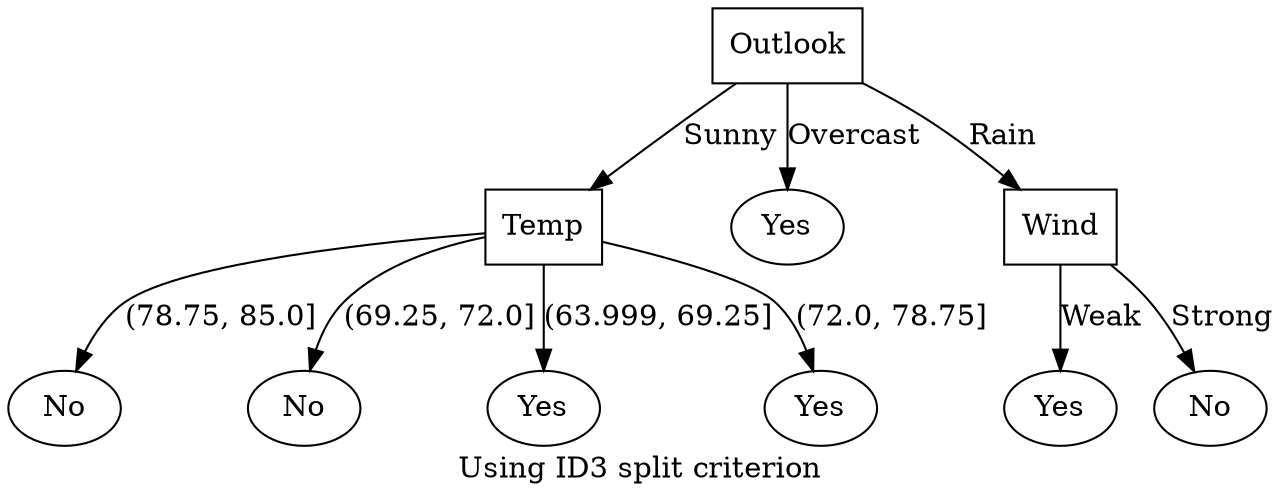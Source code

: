 // Graphic representation of the resulting decision tree
digraph {
	label="Using ID3 split criterion"
	"351512b0-2394-45d8-bea6-b532f2a3ce3c" [label=Outlook shape=box]
	"3f67b740-f429-4425-b7aa-2052d573ede2" [label=Temp shape=box]
	"351512b0-2394-45d8-bea6-b532f2a3ce3c" -> "3f67b740-f429-4425-b7aa-2052d573ede2" [label=Sunny]
	"0c35a629-0911-4447-96c1-e6b2e3460a51" [label=No shape=ellipse]
	"3f67b740-f429-4425-b7aa-2052d573ede2" -> "0c35a629-0911-4447-96c1-e6b2e3460a51" [label="(78.75, 85.0]"]
	"2354e325-a3ba-4b9a-b80d-3a5f3d7e611c" [label=No shape=ellipse]
	"3f67b740-f429-4425-b7aa-2052d573ede2" -> "2354e325-a3ba-4b9a-b80d-3a5f3d7e611c" [label="(69.25, 72.0]"]
	"865f0034-b708-44d0-bc87-faf6dd32e8ef" [label=Yes shape=ellipse]
	"3f67b740-f429-4425-b7aa-2052d573ede2" -> "865f0034-b708-44d0-bc87-faf6dd32e8ef" [label="(63.999, 69.25]"]
	"e56314eb-5295-4e73-9493-22d3137f87e4" [label=Yes shape=ellipse]
	"3f67b740-f429-4425-b7aa-2052d573ede2" -> "e56314eb-5295-4e73-9493-22d3137f87e4" [label="(72.0, 78.75]"]
	"9f1e197b-924c-48f6-a595-d711de39de73" [label=Yes shape=ellipse]
	"351512b0-2394-45d8-bea6-b532f2a3ce3c" -> "9f1e197b-924c-48f6-a595-d711de39de73" [label=Overcast]
	"e15a62c7-cea4-44c7-b6a9-e93847defce9" [label=Wind shape=box]
	"351512b0-2394-45d8-bea6-b532f2a3ce3c" -> "e15a62c7-cea4-44c7-b6a9-e93847defce9" [label=Rain]
	"7ab0d903-1e42-4834-b4b5-0c424be4acc3" [label=Yes shape=ellipse]
	"e15a62c7-cea4-44c7-b6a9-e93847defce9" -> "7ab0d903-1e42-4834-b4b5-0c424be4acc3" [label=Weak]
	"b5efb438-aacd-4710-88d1-8decddb5e6e3" [label=No shape=ellipse]
	"e15a62c7-cea4-44c7-b6a9-e93847defce9" -> "b5efb438-aacd-4710-88d1-8decddb5e6e3" [label=Strong]
}
